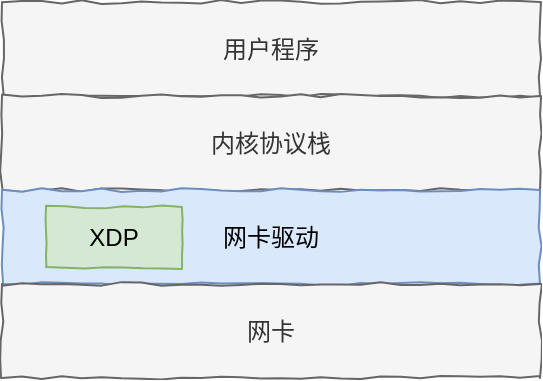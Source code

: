 <mxfile version="24.2.1" type="github">
  <diagram name="第 1 页" id="C43v9zx9rCsn_my886-Y">
    <mxGraphModel dx="620" dy="473" grid="0" gridSize="10" guides="1" tooltips="1" connect="1" arrows="1" fold="1" page="1" pageScale="1" pageWidth="827" pageHeight="1169" math="0" shadow="0">
      <root>
        <mxCell id="0" />
        <mxCell id="1" parent="0" />
        <mxCell id="-f-O5zjHYzn9J2Ej33bA-1" value="用户程序" style="rounded=0;whiteSpace=wrap;html=1;comic=1;fillColor=#f5f5f5;strokeColor=#666666;fontColor=#333333;" vertex="1" parent="1">
          <mxGeometry x="94" y="69" width="269" height="47" as="geometry" />
        </mxCell>
        <mxCell id="-f-O5zjHYzn9J2Ej33bA-2" value="内核协议栈" style="rounded=0;whiteSpace=wrap;html=1;comic=1;fillColor=#f5f5f5;strokeColor=#666666;fontColor=#333333;" vertex="1" parent="1">
          <mxGeometry x="94" y="116" width="269" height="47" as="geometry" />
        </mxCell>
        <mxCell id="-f-O5zjHYzn9J2Ej33bA-3" value="网卡驱动" style="rounded=0;whiteSpace=wrap;html=1;comic=1;fillColor=#dae8fc;strokeColor=#6c8ebf;" vertex="1" parent="1">
          <mxGeometry x="94" y="163" width="269" height="47" as="geometry" />
        </mxCell>
        <mxCell id="-f-O5zjHYzn9J2Ej33bA-4" value="网卡" style="rounded=0;whiteSpace=wrap;html=1;comic=1;fillColor=#f5f5f5;strokeColor=#666666;fontColor=#333333;" vertex="1" parent="1">
          <mxGeometry x="94" y="210" width="269" height="47" as="geometry" />
        </mxCell>
        <mxCell id="-f-O5zjHYzn9J2Ej33bA-5" value="XDP" style="rounded=0;whiteSpace=wrap;html=1;comic=1;fillColor=#d5e8d4;strokeColor=#82b366;" vertex="1" parent="1">
          <mxGeometry x="116" y="171.5" width="68" height="30" as="geometry" />
        </mxCell>
      </root>
    </mxGraphModel>
  </diagram>
</mxfile>
